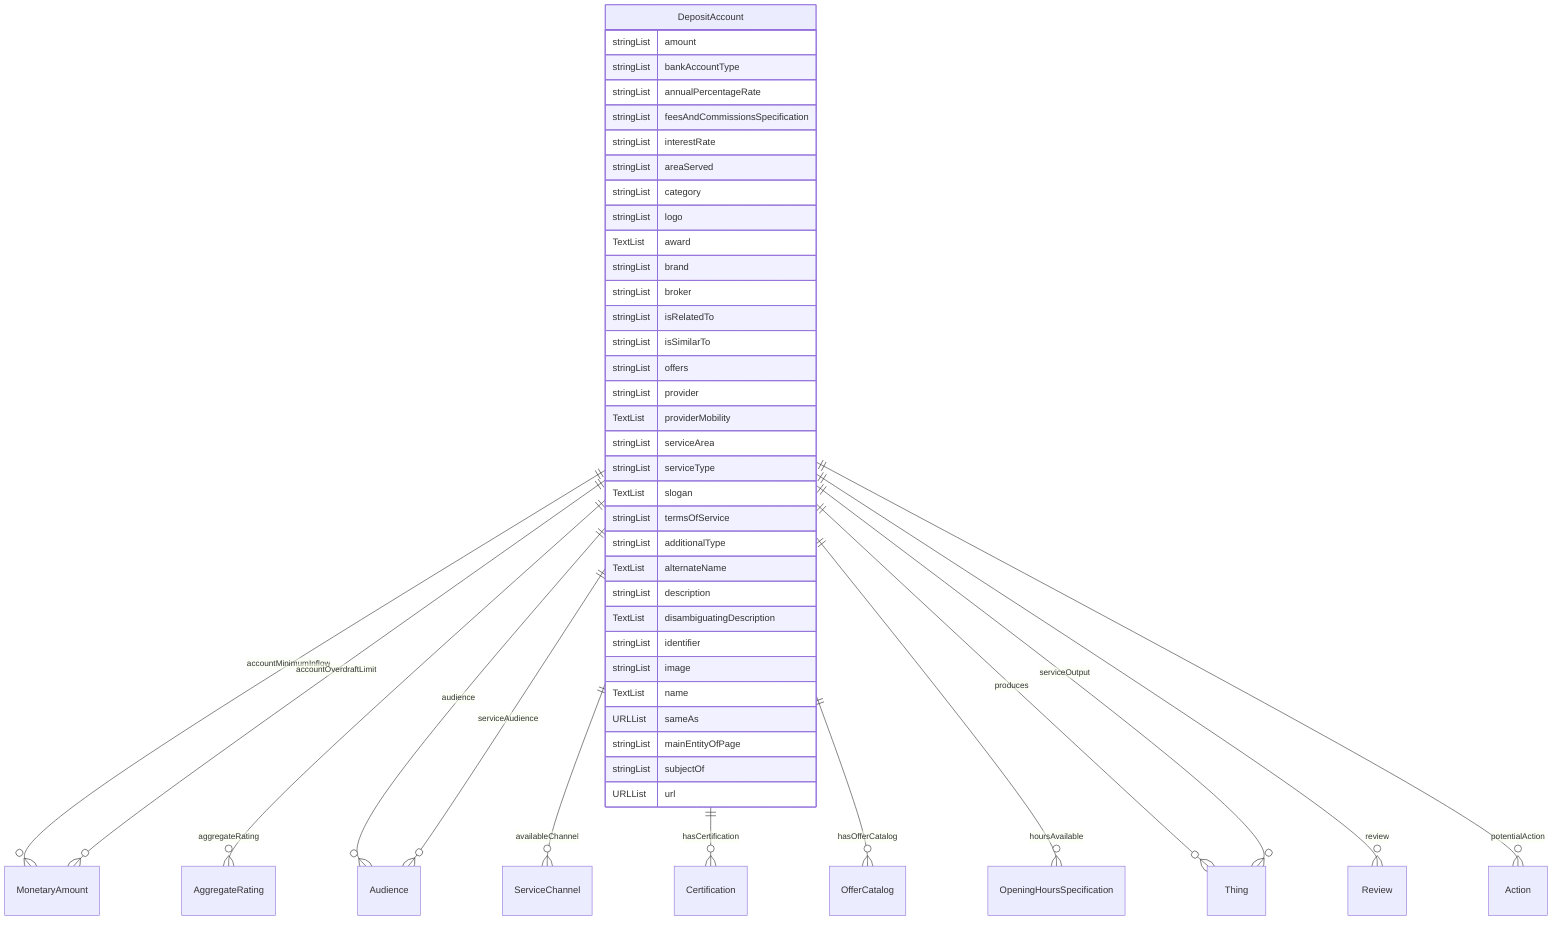 erDiagram
DepositAccount {
    stringList amount  
    stringList bankAccountType  
    stringList annualPercentageRate  
    stringList feesAndCommissionsSpecification  
    stringList interestRate  
    stringList areaServed  
    stringList category  
    stringList logo  
    TextList award  
    stringList brand  
    stringList broker  
    stringList isRelatedTo  
    stringList isSimilarTo  
    stringList offers  
    stringList provider  
    TextList providerMobility  
    stringList serviceArea  
    stringList serviceType  
    TextList slogan  
    stringList termsOfService  
    stringList additionalType  
    TextList alternateName  
    stringList description  
    TextList disambiguatingDescription  
    stringList identifier  
    stringList image  
    TextList name  
    URLList sameAs  
    stringList mainEntityOfPage  
    stringList subjectOf  
    URLList url  
}

DepositAccount ||--}o MonetaryAmount : "accountMinimumInflow"
DepositAccount ||--}o MonetaryAmount : "accountOverdraftLimit"
DepositAccount ||--}o AggregateRating : "aggregateRating"
DepositAccount ||--}o Audience : "audience"
DepositAccount ||--}o ServiceChannel : "availableChannel"
DepositAccount ||--}o Certification : "hasCertification"
DepositAccount ||--}o OfferCatalog : "hasOfferCatalog"
DepositAccount ||--}o OpeningHoursSpecification : "hoursAvailable"
DepositAccount ||--}o Thing : "produces"
DepositAccount ||--}o Review : "review"
DepositAccount ||--}o Audience : "serviceAudience"
DepositAccount ||--}o Thing : "serviceOutput"
DepositAccount ||--}o Action : "potentialAction"